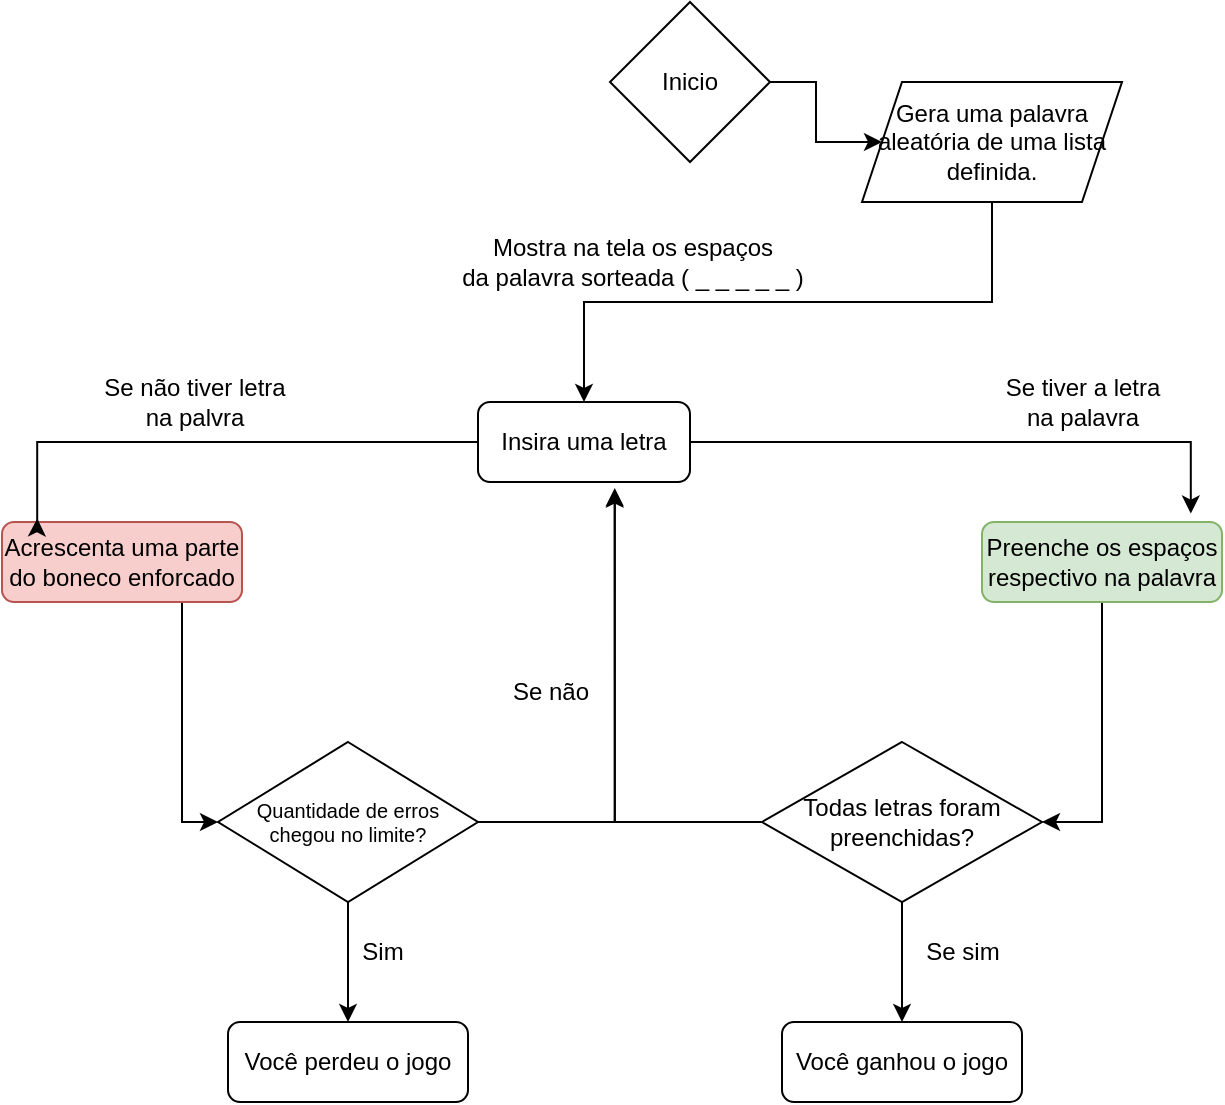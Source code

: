 <mxfile version="21.3.4" type="github">
  <diagram name="Página-1" id="bhFOZNZi_f_cSNgf-kTp">
    <mxGraphModel dx="1050" dy="573" grid="1" gridSize="10" guides="1" tooltips="1" connect="1" arrows="1" fold="1" page="1" pageScale="1" pageWidth="827" pageHeight="1169" math="0" shadow="0">
      <root>
        <mxCell id="0" />
        <mxCell id="1" parent="0" />
        <mxCell id="yriuqou3l-A8KGmkHz34-6" style="edgeStyle=orthogonalEdgeStyle;rounded=0;orthogonalLoop=1;jettySize=auto;html=1;exitX=1;exitY=0.5;exitDx=0;exitDy=0;entryX=0;entryY=0.5;entryDx=0;entryDy=0;" edge="1" parent="1" source="yriuqou3l-A8KGmkHz34-1" target="yriuqou3l-A8KGmkHz34-4">
          <mxGeometry relative="1" as="geometry" />
        </mxCell>
        <mxCell id="yriuqou3l-A8KGmkHz34-1" value="Inicio" style="rhombus;whiteSpace=wrap;html=1;" vertex="1" parent="1">
          <mxGeometry x="374" y="10" width="80" height="80" as="geometry" />
        </mxCell>
        <mxCell id="yriuqou3l-A8KGmkHz34-20" style="edgeStyle=orthogonalEdgeStyle;rounded=0;orthogonalLoop=1;jettySize=auto;html=1;entryX=0;entryY=0.5;entryDx=0;entryDy=0;" edge="1" parent="1" source="yriuqou3l-A8KGmkHz34-2" target="yriuqou3l-A8KGmkHz34-15">
          <mxGeometry relative="1" as="geometry">
            <Array as="points">
              <mxPoint x="160" y="305" />
              <mxPoint x="160" y="420" />
            </Array>
          </mxGeometry>
        </mxCell>
        <mxCell id="yriuqou3l-A8KGmkHz34-2" value="Acrescenta uma parte&lt;br&gt;do boneco enforcado" style="rounded=1;whiteSpace=wrap;html=1;fillColor=#f8cecc;strokeColor=#b85450;" vertex="1" parent="1">
          <mxGeometry x="70" y="270" width="120" height="40" as="geometry" />
        </mxCell>
        <mxCell id="yriuqou3l-A8KGmkHz34-9" style="edgeStyle=orthogonalEdgeStyle;rounded=0;orthogonalLoop=1;jettySize=auto;html=1;exitX=1;exitY=0.5;exitDx=0;exitDy=0;entryX=0.87;entryY=-0.105;entryDx=0;entryDy=0;entryPerimeter=0;" edge="1" parent="1" source="yriuqou3l-A8KGmkHz34-3" target="yriuqou3l-A8KGmkHz34-8">
          <mxGeometry relative="1" as="geometry" />
        </mxCell>
        <mxCell id="yriuqou3l-A8KGmkHz34-10" style="edgeStyle=orthogonalEdgeStyle;rounded=0;orthogonalLoop=1;jettySize=auto;html=1;exitX=0;exitY=0.5;exitDx=0;exitDy=0;entryX=0.147;entryY=-0.045;entryDx=0;entryDy=0;entryPerimeter=0;" edge="1" parent="1" source="yriuqou3l-A8KGmkHz34-3" target="yriuqou3l-A8KGmkHz34-2">
          <mxGeometry relative="1" as="geometry" />
        </mxCell>
        <mxCell id="yriuqou3l-A8KGmkHz34-3" value="Insira uma letra" style="rounded=1;whiteSpace=wrap;html=1;" vertex="1" parent="1">
          <mxGeometry x="308" y="210" width="106" height="40" as="geometry" />
        </mxCell>
        <mxCell id="yriuqou3l-A8KGmkHz34-7" style="edgeStyle=orthogonalEdgeStyle;rounded=0;orthogonalLoop=1;jettySize=auto;html=1;exitX=0.5;exitY=1;exitDx=0;exitDy=0;entryX=0.5;entryY=0;entryDx=0;entryDy=0;" edge="1" parent="1" source="yriuqou3l-A8KGmkHz34-4" target="yriuqou3l-A8KGmkHz34-3">
          <mxGeometry relative="1" as="geometry" />
        </mxCell>
        <mxCell id="yriuqou3l-A8KGmkHz34-4" value="Gera uma palavra aleatória de uma lista definida." style="shape=parallelogram;perimeter=parallelogramPerimeter;whiteSpace=wrap;html=1;fixedSize=1;" vertex="1" parent="1">
          <mxGeometry x="500" y="50" width="130" height="60" as="geometry" />
        </mxCell>
        <mxCell id="yriuqou3l-A8KGmkHz34-21" style="edgeStyle=orthogonalEdgeStyle;rounded=0;orthogonalLoop=1;jettySize=auto;html=1;exitX=0.5;exitY=1;exitDx=0;exitDy=0;entryX=1;entryY=0.5;entryDx=0;entryDy=0;" edge="1" parent="1" source="yriuqou3l-A8KGmkHz34-8" target="yriuqou3l-A8KGmkHz34-19">
          <mxGeometry relative="1" as="geometry" />
        </mxCell>
        <mxCell id="yriuqou3l-A8KGmkHz34-8" value="Preenche os espaços&lt;br&gt;respectivo na palavra" style="rounded=1;whiteSpace=wrap;html=1;fillColor=#d5e8d4;strokeColor=#82b366;" vertex="1" parent="1">
          <mxGeometry x="560" y="270" width="120" height="40" as="geometry" />
        </mxCell>
        <mxCell id="yriuqou3l-A8KGmkHz34-11" value="Se não tiver letra&lt;br&gt;na palvra" style="text;html=1;align=center;verticalAlign=middle;resizable=0;points=[];autosize=1;strokeColor=none;fillColor=none;" vertex="1" parent="1">
          <mxGeometry x="111" y="190" width="110" height="40" as="geometry" />
        </mxCell>
        <mxCell id="yriuqou3l-A8KGmkHz34-12" value="Se tiver a letra &lt;br&gt;na palavra" style="text;html=1;align=center;verticalAlign=middle;resizable=0;points=[];autosize=1;strokeColor=none;fillColor=none;" vertex="1" parent="1">
          <mxGeometry x="560" y="190" width="100" height="40" as="geometry" />
        </mxCell>
        <mxCell id="yriuqou3l-A8KGmkHz34-13" value="Mostra na tela os espaços&lt;br&gt;da palavra sorteada ( _ _ _ _ _ )" style="text;html=1;align=center;verticalAlign=middle;resizable=0;points=[];autosize=1;strokeColor=none;fillColor=none;" vertex="1" parent="1">
          <mxGeometry x="290" y="120" width="190" height="40" as="geometry" />
        </mxCell>
        <mxCell id="yriuqou3l-A8KGmkHz34-24" style="edgeStyle=orthogonalEdgeStyle;rounded=0;orthogonalLoop=1;jettySize=auto;html=1;exitX=1;exitY=0.5;exitDx=0;exitDy=0;entryX=0.645;entryY=1.075;entryDx=0;entryDy=0;entryPerimeter=0;" edge="1" parent="1" source="yriuqou3l-A8KGmkHz34-15" target="yriuqou3l-A8KGmkHz34-3">
          <mxGeometry relative="1" as="geometry" />
        </mxCell>
        <mxCell id="yriuqou3l-A8KGmkHz34-29" style="edgeStyle=orthogonalEdgeStyle;rounded=0;orthogonalLoop=1;jettySize=auto;html=1;exitX=0.5;exitY=1;exitDx=0;exitDy=0;entryX=0.5;entryY=0;entryDx=0;entryDy=0;" edge="1" parent="1" source="yriuqou3l-A8KGmkHz34-15" target="yriuqou3l-A8KGmkHz34-16">
          <mxGeometry relative="1" as="geometry" />
        </mxCell>
        <mxCell id="yriuqou3l-A8KGmkHz34-15" value="Quantidade de erros&lt;br style=&quot;font-size: 10px;&quot;&gt;chegou no limite?" style="rhombus;whiteSpace=wrap;html=1;fontSize=10;" vertex="1" parent="1">
          <mxGeometry x="178" y="380" width="130" height="80" as="geometry" />
        </mxCell>
        <mxCell id="yriuqou3l-A8KGmkHz34-16" value="Você perdeu o jogo" style="rounded=1;whiteSpace=wrap;html=1;" vertex="1" parent="1">
          <mxGeometry x="183" y="520" width="120" height="40" as="geometry" />
        </mxCell>
        <mxCell id="yriuqou3l-A8KGmkHz34-17" value="Você ganhou o jogo" style="rounded=1;whiteSpace=wrap;html=1;" vertex="1" parent="1">
          <mxGeometry x="460" y="520" width="120" height="40" as="geometry" />
        </mxCell>
        <mxCell id="yriuqou3l-A8KGmkHz34-27" style="edgeStyle=orthogonalEdgeStyle;rounded=0;orthogonalLoop=1;jettySize=auto;html=1;exitX=0.5;exitY=1;exitDx=0;exitDy=0;entryX=0.5;entryY=0;entryDx=0;entryDy=0;" edge="1" parent="1" source="yriuqou3l-A8KGmkHz34-19" target="yriuqou3l-A8KGmkHz34-17">
          <mxGeometry relative="1" as="geometry" />
        </mxCell>
        <mxCell id="yriuqou3l-A8KGmkHz34-30" style="edgeStyle=orthogonalEdgeStyle;rounded=0;orthogonalLoop=1;jettySize=auto;html=1;exitX=0;exitY=0.5;exitDx=0;exitDy=0;entryX=0.645;entryY=1.095;entryDx=0;entryDy=0;entryPerimeter=0;" edge="1" parent="1" source="yriuqou3l-A8KGmkHz34-19" target="yriuqou3l-A8KGmkHz34-3">
          <mxGeometry relative="1" as="geometry" />
        </mxCell>
        <mxCell id="yriuqou3l-A8KGmkHz34-19" value="Todas letras foram&lt;br&gt;preenchidas?" style="rhombus;whiteSpace=wrap;html=1;" vertex="1" parent="1">
          <mxGeometry x="450" y="380" width="140" height="80" as="geometry" />
        </mxCell>
        <mxCell id="yriuqou3l-A8KGmkHz34-23" value="Sim" style="text;html=1;align=center;verticalAlign=middle;resizable=0;points=[];autosize=1;strokeColor=none;fillColor=none;" vertex="1" parent="1">
          <mxGeometry x="240" y="470" width="40" height="30" as="geometry" />
        </mxCell>
        <mxCell id="yriuqou3l-A8KGmkHz34-25" value="Se não" style="text;html=1;align=center;verticalAlign=middle;resizable=0;points=[];autosize=1;strokeColor=none;fillColor=none;" vertex="1" parent="1">
          <mxGeometry x="314" y="340" width="60" height="30" as="geometry" />
        </mxCell>
        <mxCell id="yriuqou3l-A8KGmkHz34-28" value="Se sim" style="text;html=1;align=center;verticalAlign=middle;resizable=0;points=[];autosize=1;strokeColor=none;fillColor=none;" vertex="1" parent="1">
          <mxGeometry x="520" y="470" width="60" height="30" as="geometry" />
        </mxCell>
      </root>
    </mxGraphModel>
  </diagram>
</mxfile>

